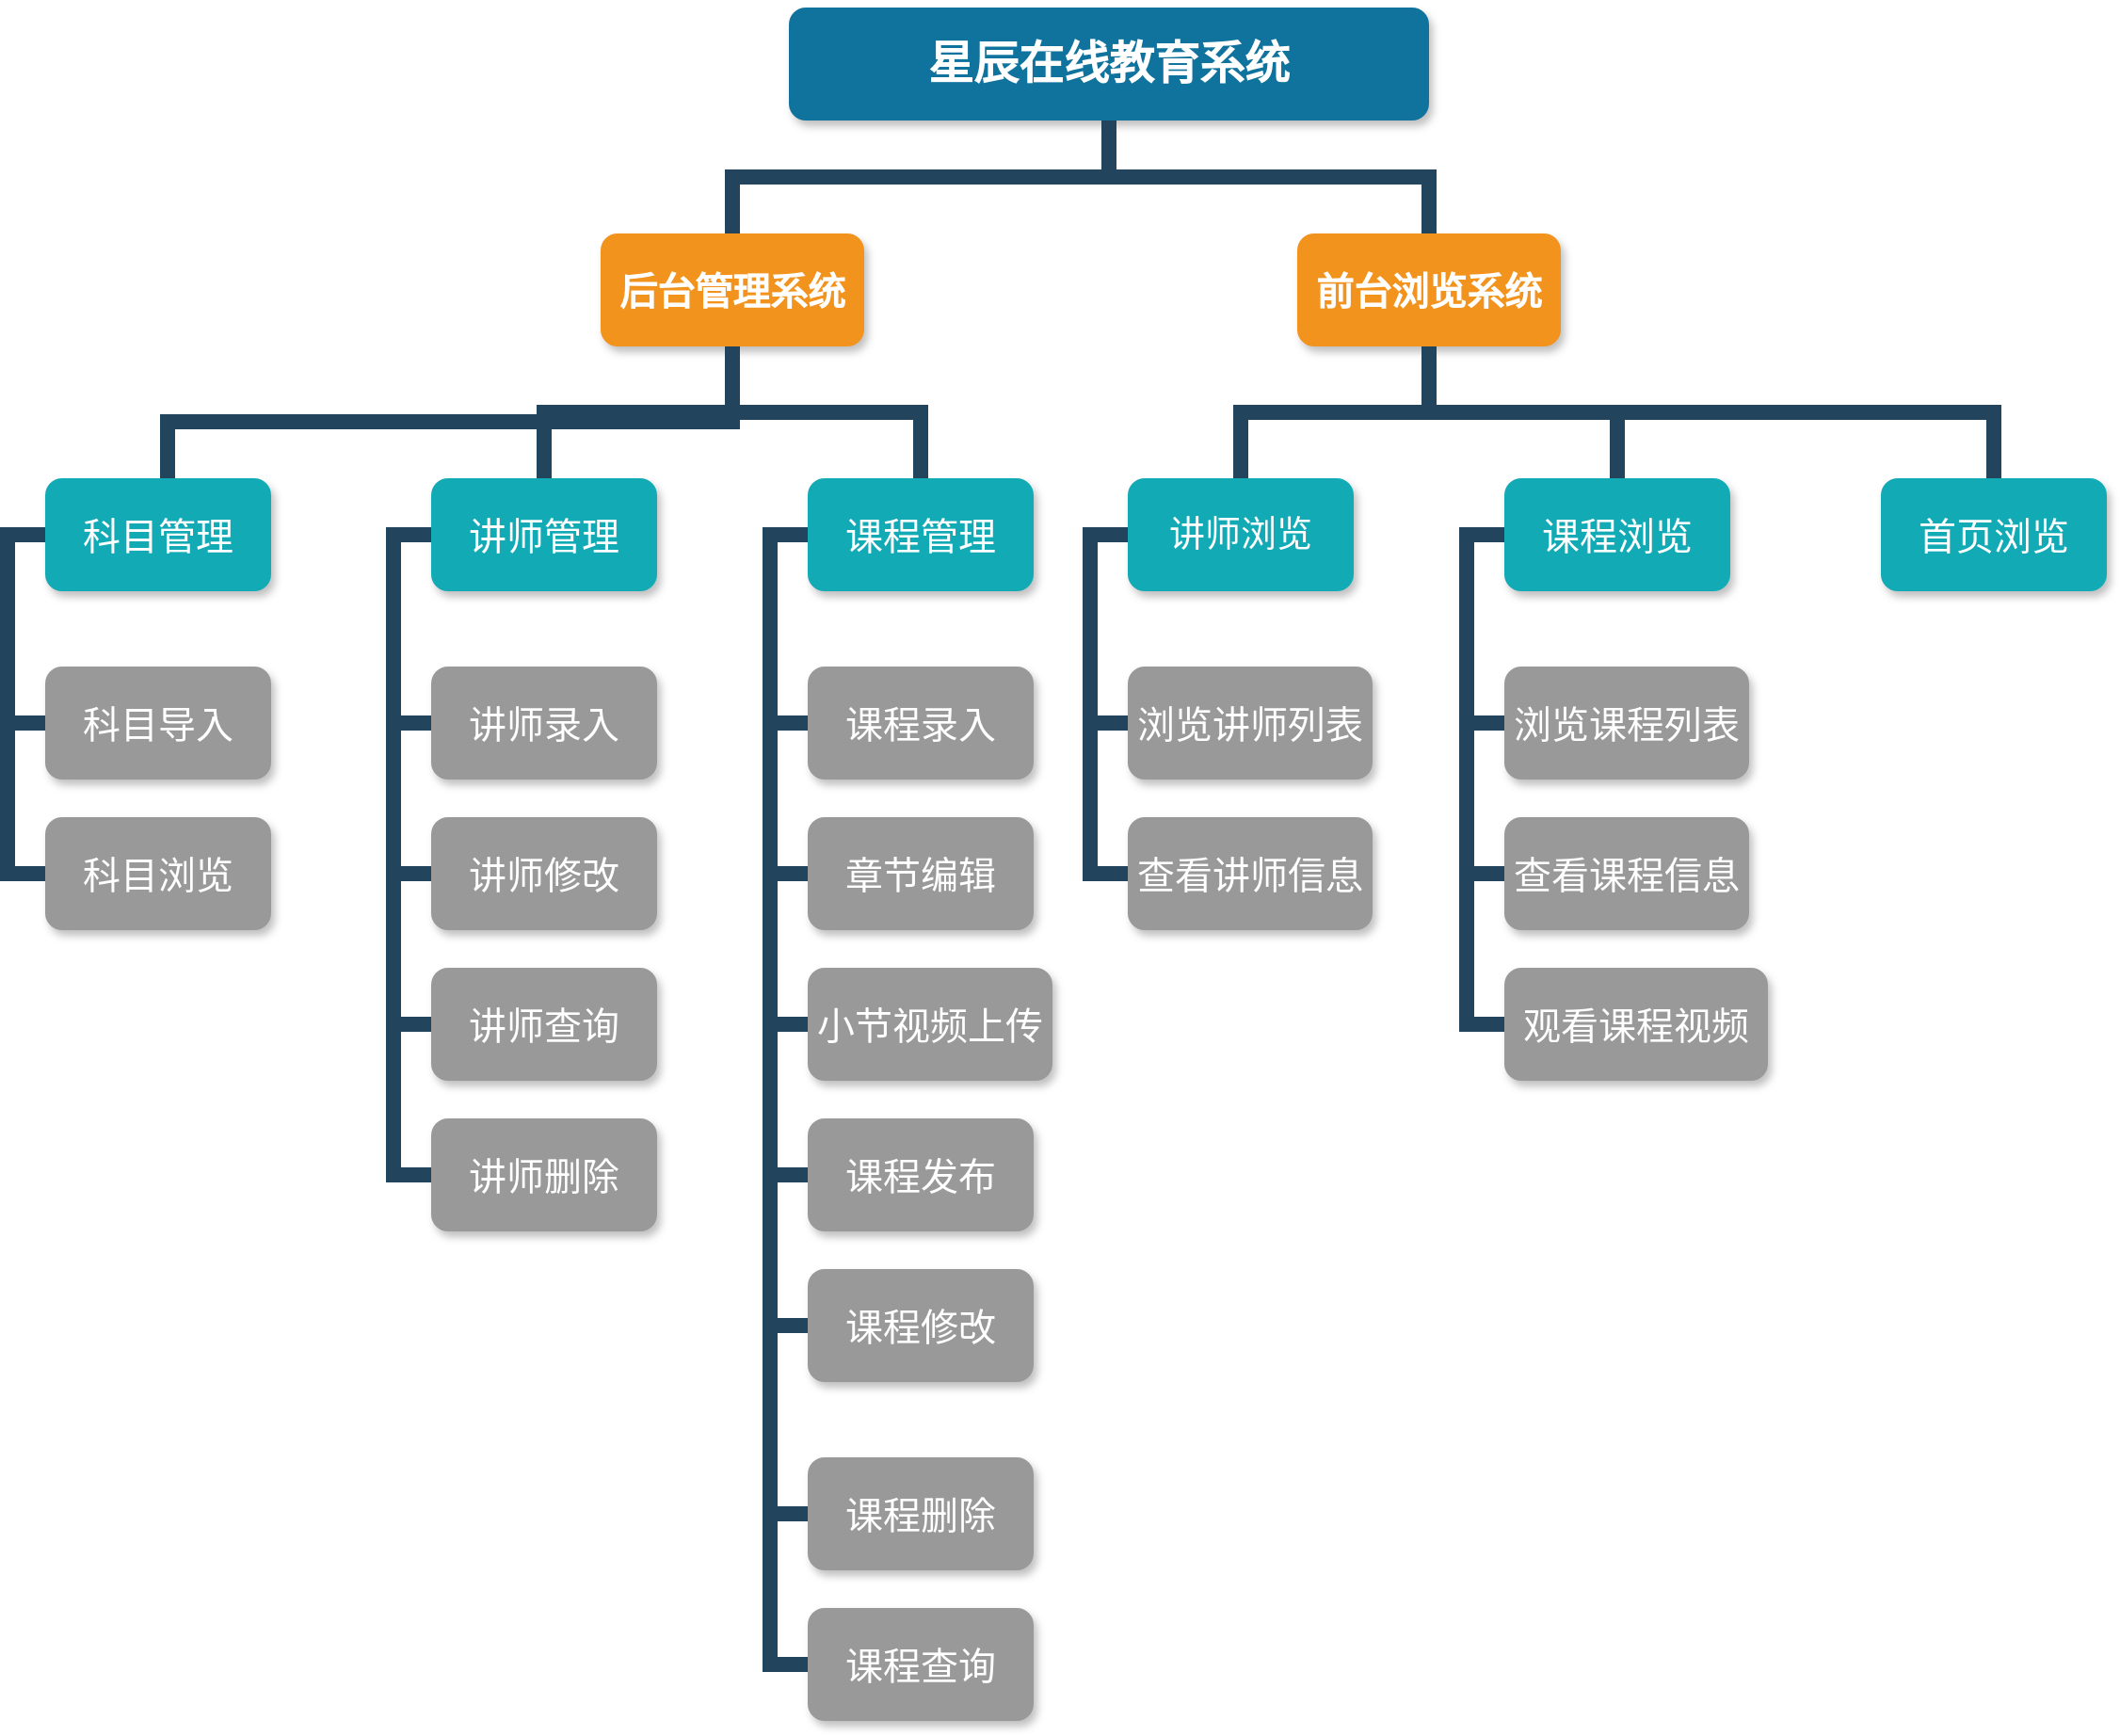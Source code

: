 <mxfile version="13.2.2" type="device"><diagram name="Page-1" id="64c3da0e-402f-94eb-ee01-a36477274f13"><mxGraphModel dx="1707" dy="987" grid="1" gridSize="10" guides="1" tooltips="1" connect="1" arrows="1" fold="1" page="1" pageScale="1" pageWidth="1169" pageHeight="826" background="#ffffff" math="0" shadow="0"><root><mxCell id="0"/><mxCell id="1" parent="0"/><mxCell id="2" value="星辰在线教育系统" style="whiteSpace=wrap;rounded=1;shadow=1;fillColor=#10739E;strokeColor=none;fontColor=#FFFFFF;fontStyle=1;fontSize=24" parent="1" vertex="1"><mxGeometry x="1000" y="50" width="340" height="60" as="geometry"/></mxCell><mxCell id="6" value="后台管理系统" style="whiteSpace=wrap;rounded=1;fillColor=#F2931E;strokeColor=none;shadow=1;fontColor=#FFFFFF;fontStyle=1;fontSize=20;" parent="1" vertex="1"><mxGeometry x="900" y="170.0" width="140" height="60" as="geometry"/></mxCell><mxCell id="7" value="前台浏览系统" style="whiteSpace=wrap;rounded=1;fillColor=#F2931E;strokeColor=none;shadow=1;fontColor=#FFFFFF;fontStyle=1;fontSize=20;" parent="1" vertex="1"><mxGeometry x="1270" y="170.0" width="140" height="60" as="geometry"/></mxCell><mxCell id="133" value="讲师管理" style="whiteSpace=wrap;rounded=1;fillColor=#12AAB5;strokeColor=none;shadow=1;fontColor=#FFFFFF;fontSize=20;" parent="1" vertex="1"><mxGeometry x="810.0" y="300.0" width="120" height="60" as="geometry"/></mxCell><mxCell id="134" value="课程管理" style="whiteSpace=wrap;rounded=1;fillColor=#12AAB5;strokeColor=none;shadow=1;fontColor=#FFFFFF;fontSize=20;" parent="1" vertex="1"><mxGeometry x="1010.0" y="300.0" width="120" height="60" as="geometry"/></mxCell><mxCell id="135" value="讲师录入" style="whiteSpace=wrap;rounded=1;fillColor=#999999;strokeColor=none;shadow=1;fontColor=#FFFFFF;fontStyle=0;fontSize=20;" parent="1" vertex="1"><mxGeometry x="810.0" y="400.0" width="120" height="60" as="geometry"/></mxCell><mxCell id="136" value="讲师修改" style="whiteSpace=wrap;rounded=1;fillColor=#999999;strokeColor=none;shadow=1;fontColor=#FFFFFF;fontStyle=0;fontSize=20;" parent="1" vertex="1"><mxGeometry x="810.0" y="480.0" width="120" height="60" as="geometry"/></mxCell><mxCell id="137" value="讲师查询" style="whiteSpace=wrap;rounded=1;fillColor=#999999;strokeColor=none;shadow=1;fontColor=#FFFFFF;fontStyle=0;fontSize=20;" parent="1" vertex="1"><mxGeometry x="810.0" y="560.0" width="120" height="60" as="geometry"/></mxCell><mxCell id="138" value="讲师删除" style="whiteSpace=wrap;rounded=1;fillColor=#999999;strokeColor=none;shadow=1;fontColor=#FFFFFF;fontStyle=0;fontSize=20;" parent="1" vertex="1"><mxGeometry x="810" y="640.0" width="120" height="60" as="geometry"/></mxCell><mxCell id="140" value="课程录入" style="whiteSpace=wrap;rounded=1;fillColor=#999999;strokeColor=none;shadow=1;fontColor=#FFFFFF;fontStyle=0;fontSize=20;" parent="1" vertex="1"><mxGeometry x="1010.0" y="400.0" width="120" height="60" as="geometry"/></mxCell><mxCell id="141" value="章节编辑" style="whiteSpace=wrap;rounded=1;fillColor=#999999;strokeColor=none;shadow=1;fontColor=#FFFFFF;fontStyle=0;fontSize=20;" parent="1" vertex="1"><mxGeometry x="1010.0" y="480.0" width="120" height="60" as="geometry"/></mxCell><mxCell id="142" value="小节视频上传" style="whiteSpace=wrap;rounded=1;fillColor=#999999;strokeColor=none;shadow=1;fontColor=#FFFFFF;fontStyle=0;fontSize=20;" parent="1" vertex="1"><mxGeometry x="1010" y="560" width="130" height="60" as="geometry"/></mxCell><mxCell id="143" value="课程发布" style="whiteSpace=wrap;rounded=1;fillColor=#999999;strokeColor=none;shadow=1;fontColor=#FFFFFF;fontStyle=0;fontSize=20;" parent="1" vertex="1"><mxGeometry x="1010.0" y="640.0" width="120" height="60" as="geometry"/></mxCell><mxCell id="144" value="课程修改" style="whiteSpace=wrap;rounded=1;fillColor=#999999;strokeColor=none;shadow=1;fontColor=#FFFFFF;fontStyle=0;fontSize=20;" parent="1" vertex="1"><mxGeometry x="1010.0" y="720.0" width="120" height="60" as="geometry"/></mxCell><mxCell id="145" value="" style="edgeStyle=elbowEdgeStyle;elbow=horizontal;rounded=0;fontColor=#000000;endArrow=none;endFill=0;strokeWidth=8;strokeColor=#23445D;" parent="1" source="133" target="135" edge="1"><mxGeometry width="100" height="100" relative="1" as="geometry"><mxPoint x="790" y="330.0" as="sourcePoint"/><mxPoint x="800.0" y="430" as="targetPoint"/><Array as="points"><mxPoint x="790" y="380"/></Array></mxGeometry></mxCell><mxCell id="146" value="" style="edgeStyle=elbowEdgeStyle;elbow=horizontal;rounded=0;fontColor=#000000;endArrow=none;endFill=0;strokeWidth=8;strokeColor=#23445D;" parent="1" source="133" target="136" edge="1"><mxGeometry width="100" height="100" relative="1" as="geometry"><mxPoint x="800" y="330" as="sourcePoint"/><mxPoint x="800.0" y="510" as="targetPoint"/><Array as="points"><mxPoint x="790" y="420"/></Array></mxGeometry></mxCell><mxCell id="148" value="" style="edgeStyle=elbowEdgeStyle;elbow=horizontal;rounded=0;fontColor=#000000;endArrow=none;endFill=0;strokeWidth=8;strokeColor=#23445D;" parent="1" source="133" target="138" edge="1"><mxGeometry width="100" height="100" relative="1" as="geometry"><mxPoint x="800" y="330" as="sourcePoint"/><mxPoint x="800" y="670" as="targetPoint"/><Array as="points"><mxPoint x="790" y="500"/></Array></mxGeometry></mxCell><mxCell id="149" value="" style="edgeStyle=elbowEdgeStyle;elbow=horizontal;rounded=0;fontColor=#000000;endArrow=none;endFill=0;strokeWidth=8;strokeColor=#23445D;" parent="1" source="133" target="137" edge="1"><mxGeometry width="100" height="100" relative="1" as="geometry"><mxPoint x="800" y="330" as="sourcePoint"/><mxPoint x="800.0" y="590" as="targetPoint"/><Array as="points"><mxPoint x="790" y="470"/></Array></mxGeometry></mxCell><mxCell id="150" value="" style="edgeStyle=elbowEdgeStyle;elbow=horizontal;rounded=0;fontColor=#000000;endArrow=none;endFill=0;strokeWidth=8;strokeColor=#23445D;" parent="1" source="134" target="140" edge="1"><mxGeometry width="100" height="100" relative="1" as="geometry"><mxPoint x="980" y="330.0" as="sourcePoint"/><mxPoint x="990.0" y="430" as="targetPoint"/><Array as="points"><mxPoint x="990" y="380"/></Array></mxGeometry></mxCell><mxCell id="151" value="" style="edgeStyle=elbowEdgeStyle;elbow=horizontal;rounded=0;fontColor=#000000;endArrow=none;endFill=0;strokeWidth=8;strokeColor=#23445D;" parent="1" source="134" target="141" edge="1"><mxGeometry width="100" height="100" relative="1" as="geometry"><mxPoint x="990" y="330" as="sourcePoint"/><mxPoint x="990.0" y="510" as="targetPoint"/><Array as="points"><mxPoint x="990" y="420"/></Array></mxGeometry></mxCell><mxCell id="152" value="" style="edgeStyle=elbowEdgeStyle;elbow=horizontal;rounded=0;fontColor=#000000;endArrow=none;endFill=0;strokeWidth=8;strokeColor=#23445D;" parent="1" source="134" target="144" edge="1"><mxGeometry width="100" height="100" relative="1" as="geometry"><mxPoint x="990" y="330" as="sourcePoint"/><mxPoint x="990" y="750" as="targetPoint"/><Array as="points"><mxPoint x="990" y="540"/></Array></mxGeometry></mxCell><mxCell id="153" value="" style="edgeStyle=elbowEdgeStyle;elbow=horizontal;rounded=0;fontColor=#000000;endArrow=none;endFill=0;strokeWidth=8;strokeColor=#23445D;" parent="1" source="134" target="143" edge="1"><mxGeometry width="100" height="100" relative="1" as="geometry"><mxPoint x="990" y="330" as="sourcePoint"/><mxPoint x="990" y="670" as="targetPoint"/><Array as="points"><mxPoint x="990" y="500"/></Array></mxGeometry></mxCell><mxCell id="154" value="" style="edgeStyle=elbowEdgeStyle;elbow=horizontal;rounded=0;fontColor=#000000;endArrow=none;endFill=0;strokeWidth=8;strokeColor=#23445D;" parent="1" source="134" target="142" edge="1"><mxGeometry width="100" height="100" relative="1" as="geometry"><mxPoint x="990" y="330" as="sourcePoint"/><mxPoint x="990.0" y="590" as="targetPoint"/><Array as="points"><mxPoint x="990" y="470"/></Array></mxGeometry></mxCell><mxCell id="155" value="讲师浏览" style="whiteSpace=wrap;rounded=1;fillColor=#12AAB5;strokeColor=none;shadow=1;fontColor=#FFFFFF;fontSize=19;" parent="1" vertex="1"><mxGeometry x="1180.0" y="300.0" width="120" height="60" as="geometry"/></mxCell><mxCell id="156" value="课程浏览" style="whiteSpace=wrap;rounded=1;fillColor=#12AAB5;strokeColor=none;shadow=1;fontColor=#FFFFFF;fontSize=20;" parent="1" vertex="1"><mxGeometry x="1380.0" y="300.0" width="120" height="60" as="geometry"/></mxCell><mxCell id="157" value="浏览讲师列表" style="whiteSpace=wrap;rounded=1;fillColor=#999999;strokeColor=none;shadow=1;fontColor=#FFFFFF;fontStyle=0;fontSize=20;" parent="1" vertex="1"><mxGeometry x="1180" y="400" width="130" height="60" as="geometry"/></mxCell><mxCell id="158" value="查看讲师信息" style="whiteSpace=wrap;rounded=1;fillColor=#999999;strokeColor=none;shadow=1;fontColor=#FFFFFF;fontStyle=0;fontSize=20;" parent="1" vertex="1"><mxGeometry x="1180" y="480" width="130" height="60" as="geometry"/></mxCell><mxCell id="162" value="浏览课程列表" style="whiteSpace=wrap;rounded=1;fillColor=#999999;strokeColor=none;shadow=1;fontColor=#FFFFFF;fontStyle=0;fontSize=20;" parent="1" vertex="1"><mxGeometry x="1380" y="400" width="130" height="60" as="geometry"/></mxCell><mxCell id="163" value="查看课程信息" style="whiteSpace=wrap;rounded=1;fillColor=#999999;strokeColor=none;shadow=1;fontColor=#FFFFFF;fontStyle=0;fontSize=20;" parent="1" vertex="1"><mxGeometry x="1380" y="480" width="130" height="60" as="geometry"/></mxCell><mxCell id="164" value="观看课程视频" style="whiteSpace=wrap;rounded=1;fillColor=#999999;strokeColor=none;shadow=1;fontColor=#FFFFFF;fontStyle=0;fontSize=20;" parent="1" vertex="1"><mxGeometry x="1380" y="560" width="140" height="60" as="geometry"/></mxCell><mxCell id="167" value="" style="edgeStyle=elbowEdgeStyle;elbow=horizontal;rounded=0;fontColor=#000000;endArrow=none;endFill=0;strokeWidth=8;strokeColor=#23445D;" parent="1" source="155" target="157" edge="1"><mxGeometry width="100" height="100" relative="1" as="geometry"><mxPoint x="1160" y="330.0" as="sourcePoint"/><mxPoint x="1170.0" y="430.0" as="targetPoint"/><Array as="points"><mxPoint x="1160" y="380.0"/></Array></mxGeometry></mxCell><mxCell id="168" value="" style="edgeStyle=elbowEdgeStyle;elbow=horizontal;rounded=0;fontColor=#000000;endArrow=none;endFill=0;strokeWidth=8;strokeColor=#23445D;" parent="1" source="155" target="158" edge="1"><mxGeometry width="100" height="100" relative="1" as="geometry"><mxPoint x="1170" y="330.0" as="sourcePoint"/><mxPoint x="1170.0" y="510.0" as="targetPoint"/><Array as="points"><mxPoint x="1160" y="420.0"/></Array></mxGeometry></mxCell><mxCell id="172" value="" style="edgeStyle=elbowEdgeStyle;elbow=horizontal;rounded=0;fontColor=#000000;endArrow=none;endFill=0;strokeWidth=8;strokeColor=#23445D;" parent="1" source="156" target="162" edge="1"><mxGeometry width="100" height="100" relative="1" as="geometry"><mxPoint x="1350" y="330.0" as="sourcePoint"/><mxPoint x="1360.0" y="430.0" as="targetPoint"/><Array as="points"><mxPoint x="1360" y="380.0"/></Array></mxGeometry></mxCell><mxCell id="173" value="" style="edgeStyle=elbowEdgeStyle;elbow=horizontal;rounded=0;fontColor=#000000;endArrow=none;endFill=0;strokeWidth=8;strokeColor=#23445D;" parent="1" source="156" target="163" edge="1"><mxGeometry width="100" height="100" relative="1" as="geometry"><mxPoint x="1360" y="330.0" as="sourcePoint"/><mxPoint x="1360.0" y="510.0" as="targetPoint"/><Array as="points"><mxPoint x="1360" y="420.0"/></Array></mxGeometry></mxCell><mxCell id="176" value="" style="edgeStyle=elbowEdgeStyle;elbow=horizontal;rounded=0;fontColor=#000000;endArrow=none;endFill=0;strokeWidth=8;strokeColor=#23445D;" parent="1" source="156" target="164" edge="1"><mxGeometry width="100" height="100" relative="1" as="geometry"><mxPoint x="1360" y="330.0" as="sourcePoint"/><mxPoint x="1360.0" y="590.0" as="targetPoint"/><Array as="points"><mxPoint x="1360" y="470.0"/></Array></mxGeometry></mxCell><mxCell id="221" value="" style="edgeStyle=elbowEdgeStyle;elbow=vertical;rounded=0;fontColor=#000000;endArrow=none;endFill=0;strokeWidth=8;strokeColor=#23445D;" parent="1" source="6" target="133" edge="1"><mxGeometry width="100" height="100" relative="1" as="geometry"><mxPoint x="780" y="270" as="sourcePoint"/><mxPoint x="880" y="170" as="targetPoint"/></mxGeometry></mxCell><mxCell id="222" value="" style="edgeStyle=elbowEdgeStyle;elbow=vertical;rounded=0;fontColor=#000000;endArrow=none;endFill=0;strokeWidth=8;strokeColor=#23445D;" parent="1" source="6" target="134" edge="1"><mxGeometry width="100" height="100" relative="1" as="geometry"><mxPoint x="1030" y="280" as="sourcePoint"/><mxPoint x="1130" y="180" as="targetPoint"/></mxGeometry></mxCell><mxCell id="223" value="" style="edgeStyle=elbowEdgeStyle;elbow=vertical;rounded=0;fontColor=#000000;endArrow=none;endFill=0;strokeWidth=8;strokeColor=#23445D;" parent="1" source="7" target="155" edge="1"><mxGeometry width="100" height="100" relative="1" as="geometry"><mxPoint x="1340" y="300" as="sourcePoint"/><mxPoint x="1240" y="190" as="targetPoint"/></mxGeometry></mxCell><mxCell id="224" value="" style="edgeStyle=elbowEdgeStyle;elbow=vertical;rounded=0;fontColor=#000000;endArrow=none;endFill=0;strokeWidth=8;strokeColor=#23445D;" parent="1" source="7" target="156" edge="1"><mxGeometry width="100" height="100" relative="1" as="geometry"><mxPoint x="1430" y="290" as="sourcePoint"/><mxPoint x="1530" y="190" as="targetPoint"/></mxGeometry></mxCell><mxCell id="231" value="" style="edgeStyle=elbowEdgeStyle;elbow=vertical;rounded=0;fontColor=#000000;endArrow=none;endFill=0;strokeWidth=8;strokeColor=#23445D;" parent="1" source="2" target="6" edge="1"><mxGeometry width="100" height="100" relative="1" as="geometry"><mxPoint x="560" y="160" as="sourcePoint"/><mxPoint x="660" y="60" as="targetPoint"/></mxGeometry></mxCell><mxCell id="232" value="" style="edgeStyle=elbowEdgeStyle;elbow=vertical;rounded=0;fontColor=#000000;endArrow=none;endFill=0;strokeWidth=8;strokeColor=#23445D;" parent="1" source="2" target="7" edge="1"><mxGeometry width="100" height="100" relative="1" as="geometry"><mxPoint x="570" y="170" as="sourcePoint"/><mxPoint x="670" y="70" as="targetPoint"/></mxGeometry></mxCell><mxCell id="_4tsZakN85zHAhQsXJry-236" value="科目管理" style="whiteSpace=wrap;rounded=1;fillColor=#12AAB5;strokeColor=none;shadow=1;fontColor=#FFFFFF;fontSize=20;" vertex="1" parent="1"><mxGeometry x="605.0" y="300.0" width="120" height="60" as="geometry"/></mxCell><mxCell id="_4tsZakN85zHAhQsXJry-237" value="科目导入" style="whiteSpace=wrap;rounded=1;fillColor=#999999;strokeColor=none;shadow=1;fontColor=#FFFFFF;fontStyle=0;fontSize=20;" vertex="1" parent="1"><mxGeometry x="605.0" y="400.0" width="120" height="60" as="geometry"/></mxCell><mxCell id="_4tsZakN85zHAhQsXJry-238" value="科目浏览" style="whiteSpace=wrap;rounded=1;fillColor=#999999;strokeColor=none;shadow=1;fontColor=#FFFFFF;fontStyle=0;fontSize=20;" vertex="1" parent="1"><mxGeometry x="605.0" y="480.0" width="120" height="60" as="geometry"/></mxCell><mxCell id="_4tsZakN85zHAhQsXJry-242" value="" style="edgeStyle=elbowEdgeStyle;elbow=horizontal;rounded=0;fontColor=#000000;endArrow=none;endFill=0;strokeWidth=8;strokeColor=#23445D;" edge="1" parent="1" source="_4tsZakN85zHAhQsXJry-236" target="_4tsZakN85zHAhQsXJry-237"><mxGeometry width="100" height="100" relative="1" as="geometry"><mxPoint x="585" y="330.0" as="sourcePoint"/><mxPoint x="595.0" y="430" as="targetPoint"/><Array as="points"><mxPoint x="585" y="380"/></Array></mxGeometry></mxCell><mxCell id="_4tsZakN85zHAhQsXJry-243" value="" style="edgeStyle=elbowEdgeStyle;elbow=horizontal;rounded=0;fontColor=#000000;endArrow=none;endFill=0;strokeWidth=8;strokeColor=#23445D;" edge="1" parent="1" source="_4tsZakN85zHAhQsXJry-236" target="_4tsZakN85zHAhQsXJry-238"><mxGeometry width="100" height="100" relative="1" as="geometry"><mxPoint x="595" y="330" as="sourcePoint"/><mxPoint x="595.0" y="510" as="targetPoint"/><Array as="points"><mxPoint x="585" y="420"/></Array></mxGeometry></mxCell><mxCell id="_4tsZakN85zHAhQsXJry-247" value="" style="edgeStyle=elbowEdgeStyle;elbow=vertical;rounded=0;fontColor=#000000;endArrow=none;endFill=0;strokeWidth=8;strokeColor=#23445D;" edge="1" parent="1"><mxGeometry width="100" height="100" relative="1" as="geometry"><mxPoint x="970" y="240" as="sourcePoint"/><mxPoint x="670" y="300" as="targetPoint"/></mxGeometry></mxCell><mxCell id="_4tsZakN85zHAhQsXJry-248" value="课程删除" style="whiteSpace=wrap;rounded=1;fillColor=#999999;strokeColor=none;shadow=1;fontColor=#FFFFFF;fontStyle=0;fontSize=20;" vertex="1" parent="1"><mxGeometry x="1010.0" y="820.0" width="120" height="60" as="geometry"/></mxCell><mxCell id="_4tsZakN85zHAhQsXJry-251" value="" style="edgeStyle=elbowEdgeStyle;elbow=horizontal;rounded=0;fontColor=#000000;endArrow=none;endFill=0;strokeWidth=8;strokeColor=#23445D;" edge="1" parent="1"><mxGeometry width="100" height="100" relative="1" as="geometry"><mxPoint x="1010" y="430" as="sourcePoint"/><mxPoint x="1010" y="850.0" as="targetPoint"/><Array as="points"><mxPoint x="990" y="640"/></Array></mxGeometry></mxCell><mxCell id="_4tsZakN85zHAhQsXJry-252" value="课程查询" style="whiteSpace=wrap;rounded=1;fillColor=#999999;strokeColor=none;shadow=1;fontColor=#FFFFFF;fontStyle=0;fontSize=20;" vertex="1" parent="1"><mxGeometry x="1010.0" y="900.0" width="120" height="60" as="geometry"/></mxCell><mxCell id="_4tsZakN85zHAhQsXJry-253" value="" style="edgeStyle=elbowEdgeStyle;elbow=horizontal;rounded=0;fontColor=#000000;endArrow=none;endFill=0;strokeWidth=8;strokeColor=#23445D;" edge="1" parent="1"><mxGeometry width="100" height="100" relative="1" as="geometry"><mxPoint x="1010" y="510" as="sourcePoint"/><mxPoint x="1010" y="930.0" as="targetPoint"/><Array as="points"><mxPoint x="990" y="720"/></Array></mxGeometry></mxCell><mxCell id="_4tsZakN85zHAhQsXJry-254" value="首页浏览" style="whiteSpace=wrap;rounded=1;fillColor=#12AAB5;strokeColor=none;shadow=1;fontColor=#FFFFFF;fontSize=20;" vertex="1" parent="1"><mxGeometry x="1580.0" y="300.0" width="120" height="60" as="geometry"/></mxCell><mxCell id="_4tsZakN85zHAhQsXJry-265" value="" style="edgeStyle=elbowEdgeStyle;elbow=vertical;rounded=0;fontColor=#000000;endArrow=none;endFill=0;strokeWidth=8;strokeColor=#23445D;exitX=0.5;exitY=1;exitDx=0;exitDy=0;" edge="1" parent="1" source="7"><mxGeometry width="100" height="100" relative="1" as="geometry"><mxPoint x="1540" y="230.0" as="sourcePoint"/><mxPoint x="1640" y="300.0" as="targetPoint"/></mxGeometry></mxCell></root></mxGraphModel></diagram></mxfile>